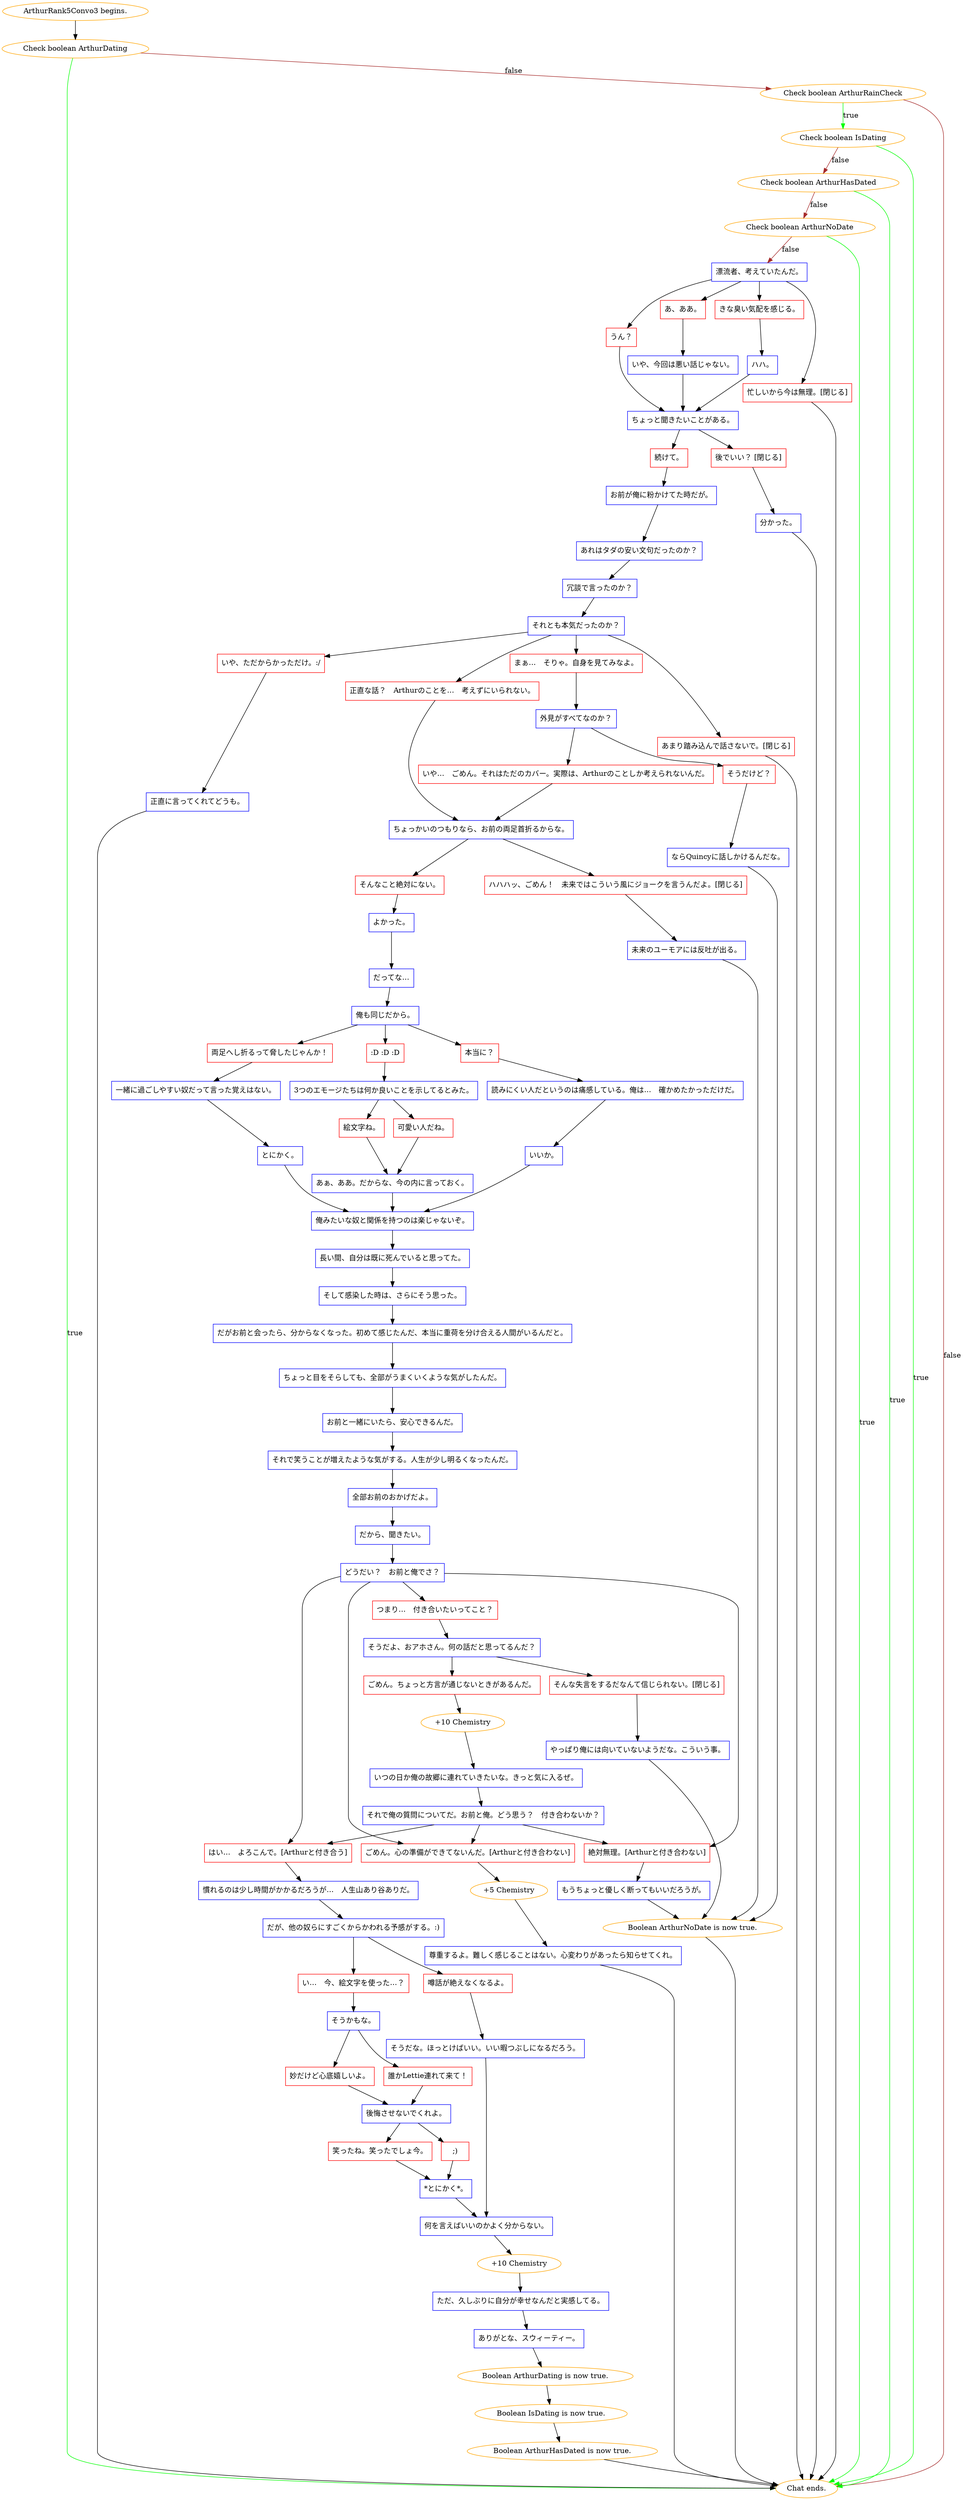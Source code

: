 digraph {
	"ArthurRank5Convo3 begins." [color=orange];
		"ArthurRank5Convo3 begins." -> j2307772633;
	j2307772633 [label="Check boolean ArthurDating",color=orange];
		j2307772633 -> "Chat ends." [label=true,color=green];
		j2307772633 -> j1464481321 [label=false,color=brown];
	"Chat ends." [color=orange];
	j1464481321 [label="Check boolean ArthurRainCheck",color=orange];
		j1464481321 -> j586045322 [label=true,color=green];
		j1464481321 -> "Chat ends." [label=false,color=brown];
	j586045322 [label="Check boolean IsDating",color=orange];
		j586045322 -> "Chat ends." [label=true,color=green];
		j586045322 -> j2297267240 [label=false,color=brown];
	j2297267240 [label="Check boolean ArthurHasDated",color=orange];
		j2297267240 -> "Chat ends." [label=true,color=green];
		j2297267240 -> j3370241513 [label=false,color=brown];
	j3370241513 [label="Check boolean ArthurNoDate",color=orange];
		j3370241513 -> "Chat ends." [label=true,color=green];
		j3370241513 -> j3280743796 [label=false,color=brown];
	j3280743796 [label="漂流者、考えていたんだ。",shape=box,color=blue];
		j3280743796 -> j697076494;
		j3280743796 -> j1433805550;
		j3280743796 -> j243479509;
		j3280743796 -> j373685382;
	j697076494 [label="うん？",shape=box,color=red];
		j697076494 -> j19793808;
	j1433805550 [label="あ、ああ。",shape=box,color=red];
		j1433805550 -> j464361849;
	j243479509 [label="きな臭い気配を感じる。",shape=box,color=red];
		j243479509 -> j3583929315;
	j373685382 [label="忙しいから今は無理。[閉じる]",shape=box,color=red];
		j373685382 -> "Chat ends.";
	j19793808 [label="ちょっと聞きたいことがある。",shape=box,color=blue];
		j19793808 -> j786551975;
		j19793808 -> j31799239;
	j464361849 [label="いや、今回は悪い話じゃない。",shape=box,color=blue];
		j464361849 -> j19793808;
	j3583929315 [label="ハハ。",shape=box,color=blue];
		j3583929315 -> j19793808;
	j786551975 [label="続けて。",shape=box,color=red];
		j786551975 -> j908830801;
	j31799239 [label="後でいい？ [閉じる]",shape=box,color=red];
		j31799239 -> j1404971292;
	j908830801 [label="お前が俺に粉かけてた時だが。",shape=box,color=blue];
		j908830801 -> j2578574081;
	j1404971292 [label="分かった。",shape=box,color=blue];
		j1404971292 -> "Chat ends.";
	j2578574081 [label="あれはタダの安い文句だったのか？",shape=box,color=blue];
		j2578574081 -> j1903248766;
	j1903248766 [label="冗談で言ったのか？",shape=box,color=blue];
		j1903248766 -> j4171615723;
	j4171615723 [label="それとも本気だったのか？",shape=box,color=blue];
		j4171615723 -> j3046001743;
		j4171615723 -> j2582570857;
		j4171615723 -> j3760914485;
		j4171615723 -> j2656260843;
	j3046001743 [label="いや、ただからかっただけ。:/",shape=box,color=red];
		j3046001743 -> j436495730;
	j2582570857 [label="まぁ…　そりゃ。自身を見てみなよ。",shape=box,color=red];
		j2582570857 -> j2484912100;
	j3760914485 [label="正直な話？　Arthurのことを…　考えずにいられない。",shape=box,color=red];
		j3760914485 -> j2074285149;
	j2656260843 [label="あまり踏み込んで話さないで。[閉じる]",shape=box,color=red];
		j2656260843 -> "Chat ends.";
	j436495730 [label="正直に言ってくれてどうも。",shape=box,color=blue];
		j436495730 -> "Chat ends.";
	j2484912100 [label="外見がすべてなのか？",shape=box,color=blue];
		j2484912100 -> j2006079455;
		j2484912100 -> j1067196639;
	j2074285149 [label="ちょっかいのつもりなら、お前の両足首折るからな。",shape=box,color=blue];
		j2074285149 -> j4244956609;
		j2074285149 -> j2131530878;
	j2006079455 [label="そうだけど？",shape=box,color=red];
		j2006079455 -> j426454470;
	j1067196639 [label="いや…　ごめん。それはただのカバー。実際は、Arthurのことしか考えられないんだ。",shape=box,color=red];
		j1067196639 -> j2074285149;
	j4244956609 [label="そんなこと絶対にない。",shape=box,color=red];
		j4244956609 -> j762914385;
	j2131530878 [label="ハハハッ、ごめん！　未来ではこういう風にジョークを言うんだよ。[閉じる]",shape=box,color=red];
		j2131530878 -> j1566180358;
	j426454470 [label="ならQuincyに話しかけるんだな。",shape=box,color=blue];
		j426454470 -> j2533691464;
	j762914385 [label="よかった。",shape=box,color=blue];
		j762914385 -> j721374960;
	j1566180358 [label="未来のユーモアには反吐が出る。",shape=box,color=blue];
		j1566180358 -> j2533691464;
	j2533691464 [label="Boolean ArthurNoDate is now true.",color=orange];
		j2533691464 -> "Chat ends.";
	j721374960 [label="だってな…",shape=box,color=blue];
		j721374960 -> j881156908;
	j881156908 [label="俺も同じだから。",shape=box,color=blue];
		j881156908 -> j1179515350;
		j881156908 -> j353345571;
		j881156908 -> j3289032653;
	j1179515350 [label="本当に？",shape=box,color=red];
		j1179515350 -> j1021584664;
	j353345571 [label=":D :D :D",shape=box,color=red];
		j353345571 -> j1054150174;
	j3289032653 [label="両足へし折るって脅したじゃんか！",shape=box,color=red];
		j3289032653 -> j3477597224;
	j1021584664 [label="読みにくい人だというのは痛感している。俺は…　確かめたかっただけだ。",shape=box,color=blue];
		j1021584664 -> j530041993;
	j1054150174 [label="3つのエモージたちは何か良いことを示してるとみた。",shape=box,color=blue];
		j1054150174 -> j423253755;
		j1054150174 -> j2803206879;
	j3477597224 [label="一緒に過ごしやすい奴だって言った覚えはない。",shape=box,color=blue];
		j3477597224 -> j3402490574;
	j530041993 [label="いいか。",shape=box,color=blue];
		j530041993 -> j3513439805;
	j423253755 [label="絵文字ね。",shape=box,color=red];
		j423253755 -> j305941289;
	j2803206879 [label="可愛い人だね。",shape=box,color=red];
		j2803206879 -> j305941289;
	j3402490574 [label="とにかく。",shape=box,color=blue];
		j3402490574 -> j3513439805;
	j3513439805 [label="俺みたいな奴と関係を持つのは楽じゃないぞ。",shape=box,color=blue];
		j3513439805 -> j347475201;
	j305941289 [label="あぁ、ああ。だからな、今の内に言っておく。",shape=box,color=blue];
		j305941289 -> j3513439805;
	j347475201 [label="長い間、自分は既に死んでいると思ってた。",shape=box,color=blue];
		j347475201 -> j956190105;
	j956190105 [label="そして感染した時は、さらにそう思った。",shape=box,color=blue];
		j956190105 -> j663486609;
	j663486609 [label="だがお前と会ったら、分からなくなった。初めて感じたんだ、本当に重荷を分け合える人間がいるんだと。",shape=box,color=blue];
		j663486609 -> j3250410178;
	j3250410178 [label="ちょっと目をそらしても、全部がうまくいくような気がしたんだ。",shape=box,color=blue];
		j3250410178 -> j3781894573;
	j3781894573 [label="お前と一緒にいたら、安心できるんだ。",shape=box,color=blue];
		j3781894573 -> j3358717902;
	j3358717902 [label="それで笑うことが増えたような気がする。人生が少し明るくなったんだ。",shape=box,color=blue];
		j3358717902 -> j3697316019;
	j3697316019 [label="全部お前のおかげだよ。",shape=box,color=blue];
		j3697316019 -> j3896810043;
	j3896810043 [label="だから、聞きたい。",shape=box,color=blue];
		j3896810043 -> j3402220981;
	j3402220981 [label="どうだい？　お前と俺でさ？",shape=box,color=blue];
		j3402220981 -> j568522161;
		j3402220981 -> j3926185636;
		j3402220981 -> j3679094869;
		j3402220981 -> j1279230568;
	j568522161 [label="つまり…　付き合いたいってこと？",shape=box,color=red];
		j568522161 -> j2229808243;
	j3926185636 [label="はい…　よろこんで。[Arthurと付き合う]",shape=box,color=red];
		j3926185636 -> j2632760012;
	j3679094869 [label="ごめん。心の準備ができてないんだ。[Arthurと付き合わない]",shape=box,color=red];
		j3679094869 -> j3469758530;
	j1279230568 [label="絶対無理。[Arthurと付き合わない]",shape=box,color=red];
		j1279230568 -> j1043938935;
	j2229808243 [label="そうだよ、おアホさん。何の話だと思ってるんだ？",shape=box,color=blue];
		j2229808243 -> j1190653843;
		j2229808243 -> j4027099619;
	j2632760012 [label="慣れるのは少し時間がかかるだろうが…　人生山あり谷ありだ。",shape=box,color=blue];
		j2632760012 -> j213135284;
	j3469758530 [label="+5 Chemistry",color=orange];
		j3469758530 -> j1886064428;
	j1043938935 [label="もうちょっと優しく断ってもいいだろうが。",shape=box,color=blue];
		j1043938935 -> j2533691464;
	j1190653843 [label="ごめん。ちょっと方言が通じないときがあるんだ。",shape=box,color=red];
		j1190653843 -> j565589211;
	j4027099619 [label="そんな失言をするだなんて信じられない。[閉じる]",shape=box,color=red];
		j4027099619 -> j1572581173;
	j213135284 [label="だが、他の奴らにすごくからかわれる予感がする。:)",shape=box,color=blue];
		j213135284 -> j1005138149;
		j213135284 -> j3842675069;
	j1886064428 [label="尊重するよ。難しく感じることはない。心変わりがあったら知らせてくれ。",shape=box,color=blue];
		j1886064428 -> "Chat ends.";
	j565589211 [label="+10 Chemistry",color=orange];
		j565589211 -> j2643022990;
	j1572581173 [label="やっぱり俺には向いていないようだな。こういう事。",shape=box,color=blue];
		j1572581173 -> j2533691464;
	j1005138149 [label="噂話が絶えなくなるよ。",shape=box,color=red];
		j1005138149 -> j761247342;
	j3842675069 [label="い…　今、絵文字を使った…？",shape=box,color=red];
		j3842675069 -> j1150104146;
	j2643022990 [label="いつの日か俺の故郷に連れていきたいな。きっと気に入るぜ。",shape=box,color=blue];
		j2643022990 -> j3311766996;
	j761247342 [label="そうだな。ほっとけばいい。いい暇つぶしになるだろう。",shape=box,color=blue];
		j761247342 -> j3098304552;
	j1150104146 [label="そうかもな。",shape=box,color=blue];
		j1150104146 -> j3214650014;
		j1150104146 -> j686424335;
	j3311766996 [label="それで俺の質問についてだ。お前と俺。どう思う？　付き合わないか？",shape=box,color=blue];
		j3311766996 -> j3926185636;
		j3311766996 -> j3679094869;
		j3311766996 -> j1279230568;
	j3098304552 [label="何を言えばいいのかよく分からない。",shape=box,color=blue];
		j3098304552 -> j2152283778;
	j3214650014 [label="妙だけど心底嬉しいよ。",shape=box,color=red];
		j3214650014 -> j68768415;
	j686424335 [label="誰かLettie連れて来て！",shape=box,color=red];
		j686424335 -> j68768415;
	j2152283778 [label="+10 Chemistry",color=orange];
		j2152283778 -> j1880024186;
	j68768415 [label="後悔させないでくれよ。",shape=box,color=blue];
		j68768415 -> j3081820156;
		j68768415 -> j3265847449;
	j1880024186 [label="ただ、久しぶりに自分が幸せなんだと実感してる。",shape=box,color=blue];
		j1880024186 -> j4195250646;
	j3081820156 [label="笑ったね。笑ったでしょ今。",shape=box,color=red];
		j3081820156 -> j279014489;
	j3265847449 [label=";)",shape=box,color=red];
		j3265847449 -> j279014489;
	j4195250646 [label="ありがとな、スウィーティー。",shape=box,color=blue];
		j4195250646 -> j3371696257;
	j279014489 [label="*とにかく*。",shape=box,color=blue];
		j279014489 -> j3098304552;
	j3371696257 [label="Boolean ArthurDating is now true.",color=orange];
		j3371696257 -> j3139269659;
	j3139269659 [label="Boolean IsDating is now true.",color=orange];
		j3139269659 -> j3103123730;
	j3103123730 [label="Boolean ArthurHasDated is now true.",color=orange];
		j3103123730 -> "Chat ends.";
}